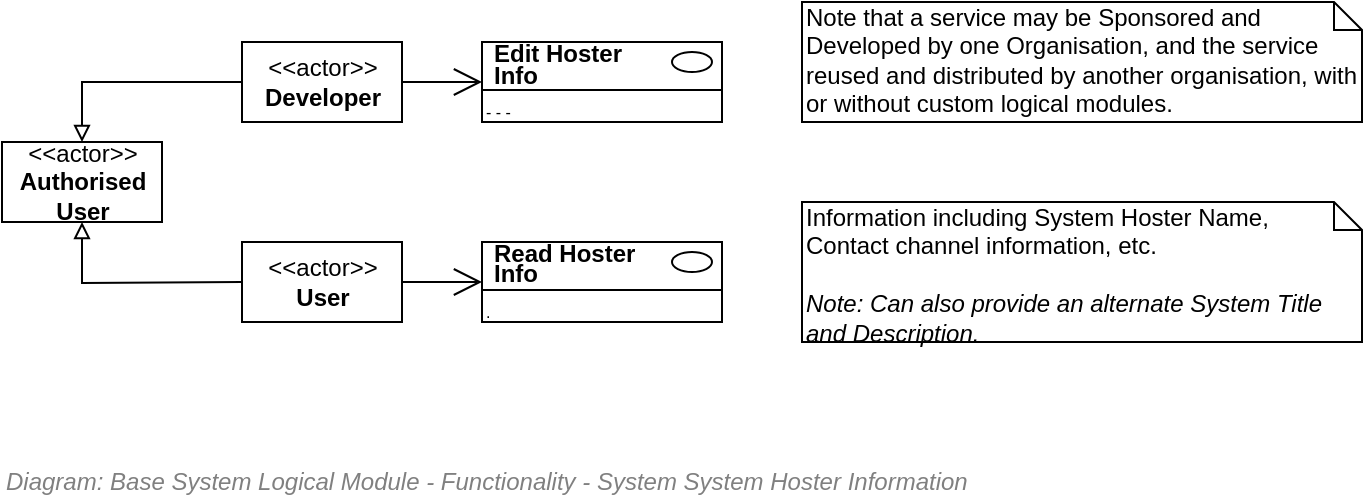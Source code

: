 <mxfile compressed="false" version="20.3.0" type="device">
  <diagram id="gWLzc8HoWrIiA_OTBhHQ" name="Functionality/System Logical Module/Reseller Information">
    <mxGraphModel dx="782" dy="549" grid="1" gridSize="10" guides="1" tooltips="1" connect="1" arrows="1" fold="1" page="1" pageScale="1" pageWidth="827" pageHeight="1169" math="0" shadow="0">
      <root>
        <mxCell id="sBA49_EScaN9L8MnfF1u-0" />
        <mxCell id="mp-YWVq82NQ0kQUVbtlE-1" value="Notes" parent="sBA49_EScaN9L8MnfF1u-0" />
        <mxCell id="mp-YWVq82NQ0kQUVbtlE-0" value="Information including System Hoster Name, &lt;br&gt;Contact channel information, etc.&lt;br&gt;&lt;br&gt;&lt;i&gt;Note: Can also provide an alternate System Title and Description.&lt;/i&gt;" style="shape=note;whiteSpace=wrap;html=1;size=14;verticalAlign=top;align=left;spacingTop=-6;strokeWidth=1;fillColor=none;fontSize=12;" parent="mp-YWVq82NQ0kQUVbtlE-1" vertex="1">
          <mxGeometry x="520" y="300" width="280" height="70" as="geometry" />
        </mxCell>
        <mxCell id="3LA0_RX8NiAufR82tXQC-1" value="Note that a service may be Sponsored and Developed by one Organisation, and the service reused and distributed by another organisation, with or without custom logical modules." style="shape=note;whiteSpace=wrap;html=1;size=14;verticalAlign=top;align=left;spacingTop=-6;strokeWidth=1;fillColor=none;fontSize=12;" parent="mp-YWVq82NQ0kQUVbtlE-1" vertex="1">
          <mxGeometry x="520" y="200" width="280" height="60" as="geometry" />
        </mxCell>
        <mxCell id="jmeCoWvmmbcuR7BH7LBC-10" style="edgeStyle=orthogonalEdgeStyle;rounded=0;orthogonalLoop=1;jettySize=auto;html=1;endArrow=block;endFill=0;" edge="1" parent="mp-YWVq82NQ0kQUVbtlE-1" source="jmeCoWvmmbcuR7BH7LBC-11" target="jmeCoWvmmbcuR7BH7LBC-13">
          <mxGeometry relative="1" as="geometry" />
        </mxCell>
        <mxCell id="jmeCoWvmmbcuR7BH7LBC-11" value="&amp;lt;&amp;lt;actor&amp;gt;&amp;gt;&lt;br&gt;&lt;b&gt;Developer&lt;br&gt;&lt;/b&gt;" style="text;html=1;align=center;verticalAlign=middle;dashed=0;fillColor=#ffffff;strokeColor=#000000;" vertex="1" parent="mp-YWVq82NQ0kQUVbtlE-1">
          <mxGeometry x="240" y="220" width="80" height="40" as="geometry" />
        </mxCell>
        <mxCell id="jmeCoWvmmbcuR7BH7LBC-13" value="&amp;lt;&amp;lt;actor&amp;gt;&amp;gt;&lt;br&gt;&lt;b&gt;Authorised&lt;br&gt;User&lt;br&gt;&lt;/b&gt;" style="text;html=1;align=center;verticalAlign=middle;dashed=0;fillColor=#ffffff;strokeColor=#000000;" vertex="1" parent="mp-YWVq82NQ0kQUVbtlE-1">
          <mxGeometry x="120" y="270" width="80" height="40" as="geometry" />
        </mxCell>
        <mxCell id="jmeCoWvmmbcuR7BH7LBC-14" value="" style="fontStyle=1;align=left;verticalAlign=top;childLayout=stackLayout;horizontal=1;horizontalStack=0;resizeParent=1;resizeParentMax=0;resizeLast=0;marginBottom=0;" vertex="1" parent="mp-YWVq82NQ0kQUVbtlE-1">
          <mxGeometry x="360" y="220" width="120" height="40" as="geometry" />
        </mxCell>
        <mxCell id="jmeCoWvmmbcuR7BH7LBC-15" value="&lt;p style=&quot;line-height: 0.9;&quot;&gt;Edit Hoster&lt;br&gt;Info&lt;/p&gt;" style="html=1;align=left;spacingLeft=4;verticalAlign=middle;strokeColor=none;fillColor=none;fontStyle=1;spacingTop=2;" vertex="1" parent="jmeCoWvmmbcuR7BH7LBC-14">
          <mxGeometry width="120" height="20" as="geometry" />
        </mxCell>
        <mxCell id="jmeCoWvmmbcuR7BH7LBC-16" value="" style="shape=ellipse;" vertex="1" parent="jmeCoWvmmbcuR7BH7LBC-15">
          <mxGeometry x="1" width="20" height="10" relative="1" as="geometry">
            <mxPoint x="-25" y="5" as="offset" />
          </mxGeometry>
        </mxCell>
        <mxCell id="jmeCoWvmmbcuR7BH7LBC-17" value="" style="line;strokeWidth=1;fillColor=none;align=left;verticalAlign=middle;spacingTop=-1;spacingLeft=3;spacingRight=3;rotatable=0;labelPosition=right;points=[];portConstraint=eastwest;" vertex="1" parent="jmeCoWvmmbcuR7BH7LBC-14">
          <mxGeometry y="20" width="120" height="8" as="geometry" />
        </mxCell>
        <mxCell id="jmeCoWvmmbcuR7BH7LBC-18" value="- - -" style="html=1;align=left;spacingLeft=4;verticalAlign=top;strokeColor=none;fillColor=none;fontSize=8;spacing=-2;" vertex="1" parent="jmeCoWvmmbcuR7BH7LBC-14">
          <mxGeometry y="28" width="120" height="12" as="geometry" />
        </mxCell>
        <mxCell id="jmeCoWvmmbcuR7BH7LBC-19" value="" style="endArrow=open;endFill=1;endSize=12;html=1;strokeColor=#000000;fontSize=10;entryX=0;entryY=0.5;entryDx=0;entryDy=0;" edge="1" parent="mp-YWVq82NQ0kQUVbtlE-1">
          <mxGeometry width="160" relative="1" as="geometry">
            <mxPoint x="320" y="240" as="sourcePoint" />
            <mxPoint x="360" y="240" as="targetPoint" />
          </mxGeometry>
        </mxCell>
        <mxCell id="jmeCoWvmmbcuR7BH7LBC-20" style="edgeStyle=orthogonalEdgeStyle;rounded=0;orthogonalLoop=1;jettySize=auto;html=1;endArrow=block;endFill=0;" edge="1" parent="mp-YWVq82NQ0kQUVbtlE-1" target="jmeCoWvmmbcuR7BH7LBC-13">
          <mxGeometry relative="1" as="geometry">
            <mxPoint x="240" y="340" as="sourcePoint" />
            <mxPoint x="200" y="340" as="targetPoint" />
          </mxGeometry>
        </mxCell>
        <mxCell id="jmeCoWvmmbcuR7BH7LBC-21" value="&amp;lt;&amp;lt;actor&amp;gt;&amp;gt;&lt;br&gt;&lt;b&gt;User&lt;br&gt;&lt;/b&gt;" style="text;html=1;align=center;verticalAlign=middle;dashed=0;fillColor=#ffffff;strokeColor=#000000;" vertex="1" parent="mp-YWVq82NQ0kQUVbtlE-1">
          <mxGeometry x="240" y="320" width="80" height="40" as="geometry" />
        </mxCell>
        <mxCell id="jmeCoWvmmbcuR7BH7LBC-22" value="" style="fontStyle=1;align=left;verticalAlign=top;childLayout=stackLayout;horizontal=1;horizontalStack=0;resizeParent=1;resizeParentMax=0;resizeLast=0;marginBottom=0;" vertex="1" parent="mp-YWVq82NQ0kQUVbtlE-1">
          <mxGeometry x="360" y="320" width="120" height="40" as="geometry" />
        </mxCell>
        <mxCell id="jmeCoWvmmbcuR7BH7LBC-23" value="&lt;p style=&quot;line-height: 0.8;&quot;&gt;Read Hoster&lt;br&gt;Info&lt;/p&gt;" style="html=1;align=left;spacingLeft=4;verticalAlign=middle;strokeColor=none;fillColor=none;fontStyle=1;spacingTop=2;" vertex="1" parent="jmeCoWvmmbcuR7BH7LBC-22">
          <mxGeometry width="120" height="20" as="geometry" />
        </mxCell>
        <mxCell id="jmeCoWvmmbcuR7BH7LBC-24" value="" style="shape=ellipse;" vertex="1" parent="jmeCoWvmmbcuR7BH7LBC-23">
          <mxGeometry x="1" width="20" height="10" relative="1" as="geometry">
            <mxPoint x="-25" y="5" as="offset" />
          </mxGeometry>
        </mxCell>
        <mxCell id="jmeCoWvmmbcuR7BH7LBC-25" value="" style="line;strokeWidth=1;fillColor=none;align=left;verticalAlign=middle;spacingTop=-1;spacingLeft=3;spacingRight=3;rotatable=0;labelPosition=right;points=[];portConstraint=eastwest;" vertex="1" parent="jmeCoWvmmbcuR7BH7LBC-22">
          <mxGeometry y="20" width="120" height="8" as="geometry" />
        </mxCell>
        <mxCell id="jmeCoWvmmbcuR7BH7LBC-26" value="." style="html=1;align=left;spacingLeft=4;verticalAlign=top;strokeColor=none;fillColor=none;fontSize=8;spacing=-2;" vertex="1" parent="jmeCoWvmmbcuR7BH7LBC-22">
          <mxGeometry y="28" width="120" height="12" as="geometry" />
        </mxCell>
        <mxCell id="jmeCoWvmmbcuR7BH7LBC-27" value="" style="endArrow=open;endFill=1;endSize=12;html=1;strokeColor=#000000;fontSize=10;entryX=0;entryY=1;entryDx=0;entryDy=0;exitX=1;exitY=0.5;exitDx=0;exitDy=0;" edge="1" parent="mp-YWVq82NQ0kQUVbtlE-1" source="jmeCoWvmmbcuR7BH7LBC-21" target="jmeCoWvmmbcuR7BH7LBC-23">
          <mxGeometry width="160" relative="1" as="geometry">
            <mxPoint x="330.0" y="340" as="sourcePoint" />
            <mxPoint x="370.0" y="340" as="targetPoint" />
          </mxGeometry>
        </mxCell>
        <mxCell id="SFFmcM6Vrw80OzDwDq3C-1" value="Diagram/Use Cases" parent="sBA49_EScaN9L8MnfF1u-0" />
        <mxCell id="M9pi6jsFhLkaiY4Z7a9P-0" value="Title/Diagram" parent="sBA49_EScaN9L8MnfF1u-0" />
        <mxCell id="M9pi6jsFhLkaiY4Z7a9P-1" value="&lt;font style=&quot;font-size: 12px&quot;&gt;&lt;span style=&quot;font-size: 12px&quot;&gt;Diagram: Base System Logical Module - Functionality -&amp;nbsp;&lt;/span&gt;System System Hoster Information&lt;/font&gt;" style="text;strokeColor=none;fillColor=none;html=1;fontSize=12;fontStyle=2;verticalAlign=middle;align=left;shadow=0;glass=0;comic=0;opacity=30;fontColor=#808080;" parent="M9pi6jsFhLkaiY4Z7a9P-0" vertex="1">
          <mxGeometry x="120" y="430" width="520" height="20" as="geometry" />
        </mxCell>
        <mxCell id="sBA49_EScaN9L8MnfF1u-1" value="About" parent="sBA49_EScaN9L8MnfF1u-0" />
        <UserObject label="" tooltip="ABOUT&#xa;&#xa;Reseller information is obviously not apparently needed for most enterprise systems -- but it is actually useful if a lead agency is the Sponsor, but the system is being delivered by multiple agencies. &#xa;You present the Reseller information in Dialogues (as oppossed to the Sponsor)." id="pTDRF1BALwYRada9AKk5-0">
          <mxCell style="shape=image;html=1;verticalAlign=top;verticalLabelPosition=bottom;labelBackgroundColor=#ffffff;imageAspect=0;aspect=fixed;image=https://cdn1.iconfinder.com/data/icons/hawcons/32/699014-icon-28-information-128.png;shadow=0;dashed=0;fontFamily=Helvetica;fontSize=12;fontColor=#000000;align=center;strokeColor=#000000;fillColor=#505050;dashPattern=1 1;" parent="sBA49_EScaN9L8MnfF1u-1" vertex="1">
            <mxGeometry x="660" y="430" width="20" height="20" as="geometry" />
          </mxCell>
        </UserObject>
      </root>
    </mxGraphModel>
  </diagram>
</mxfile>

